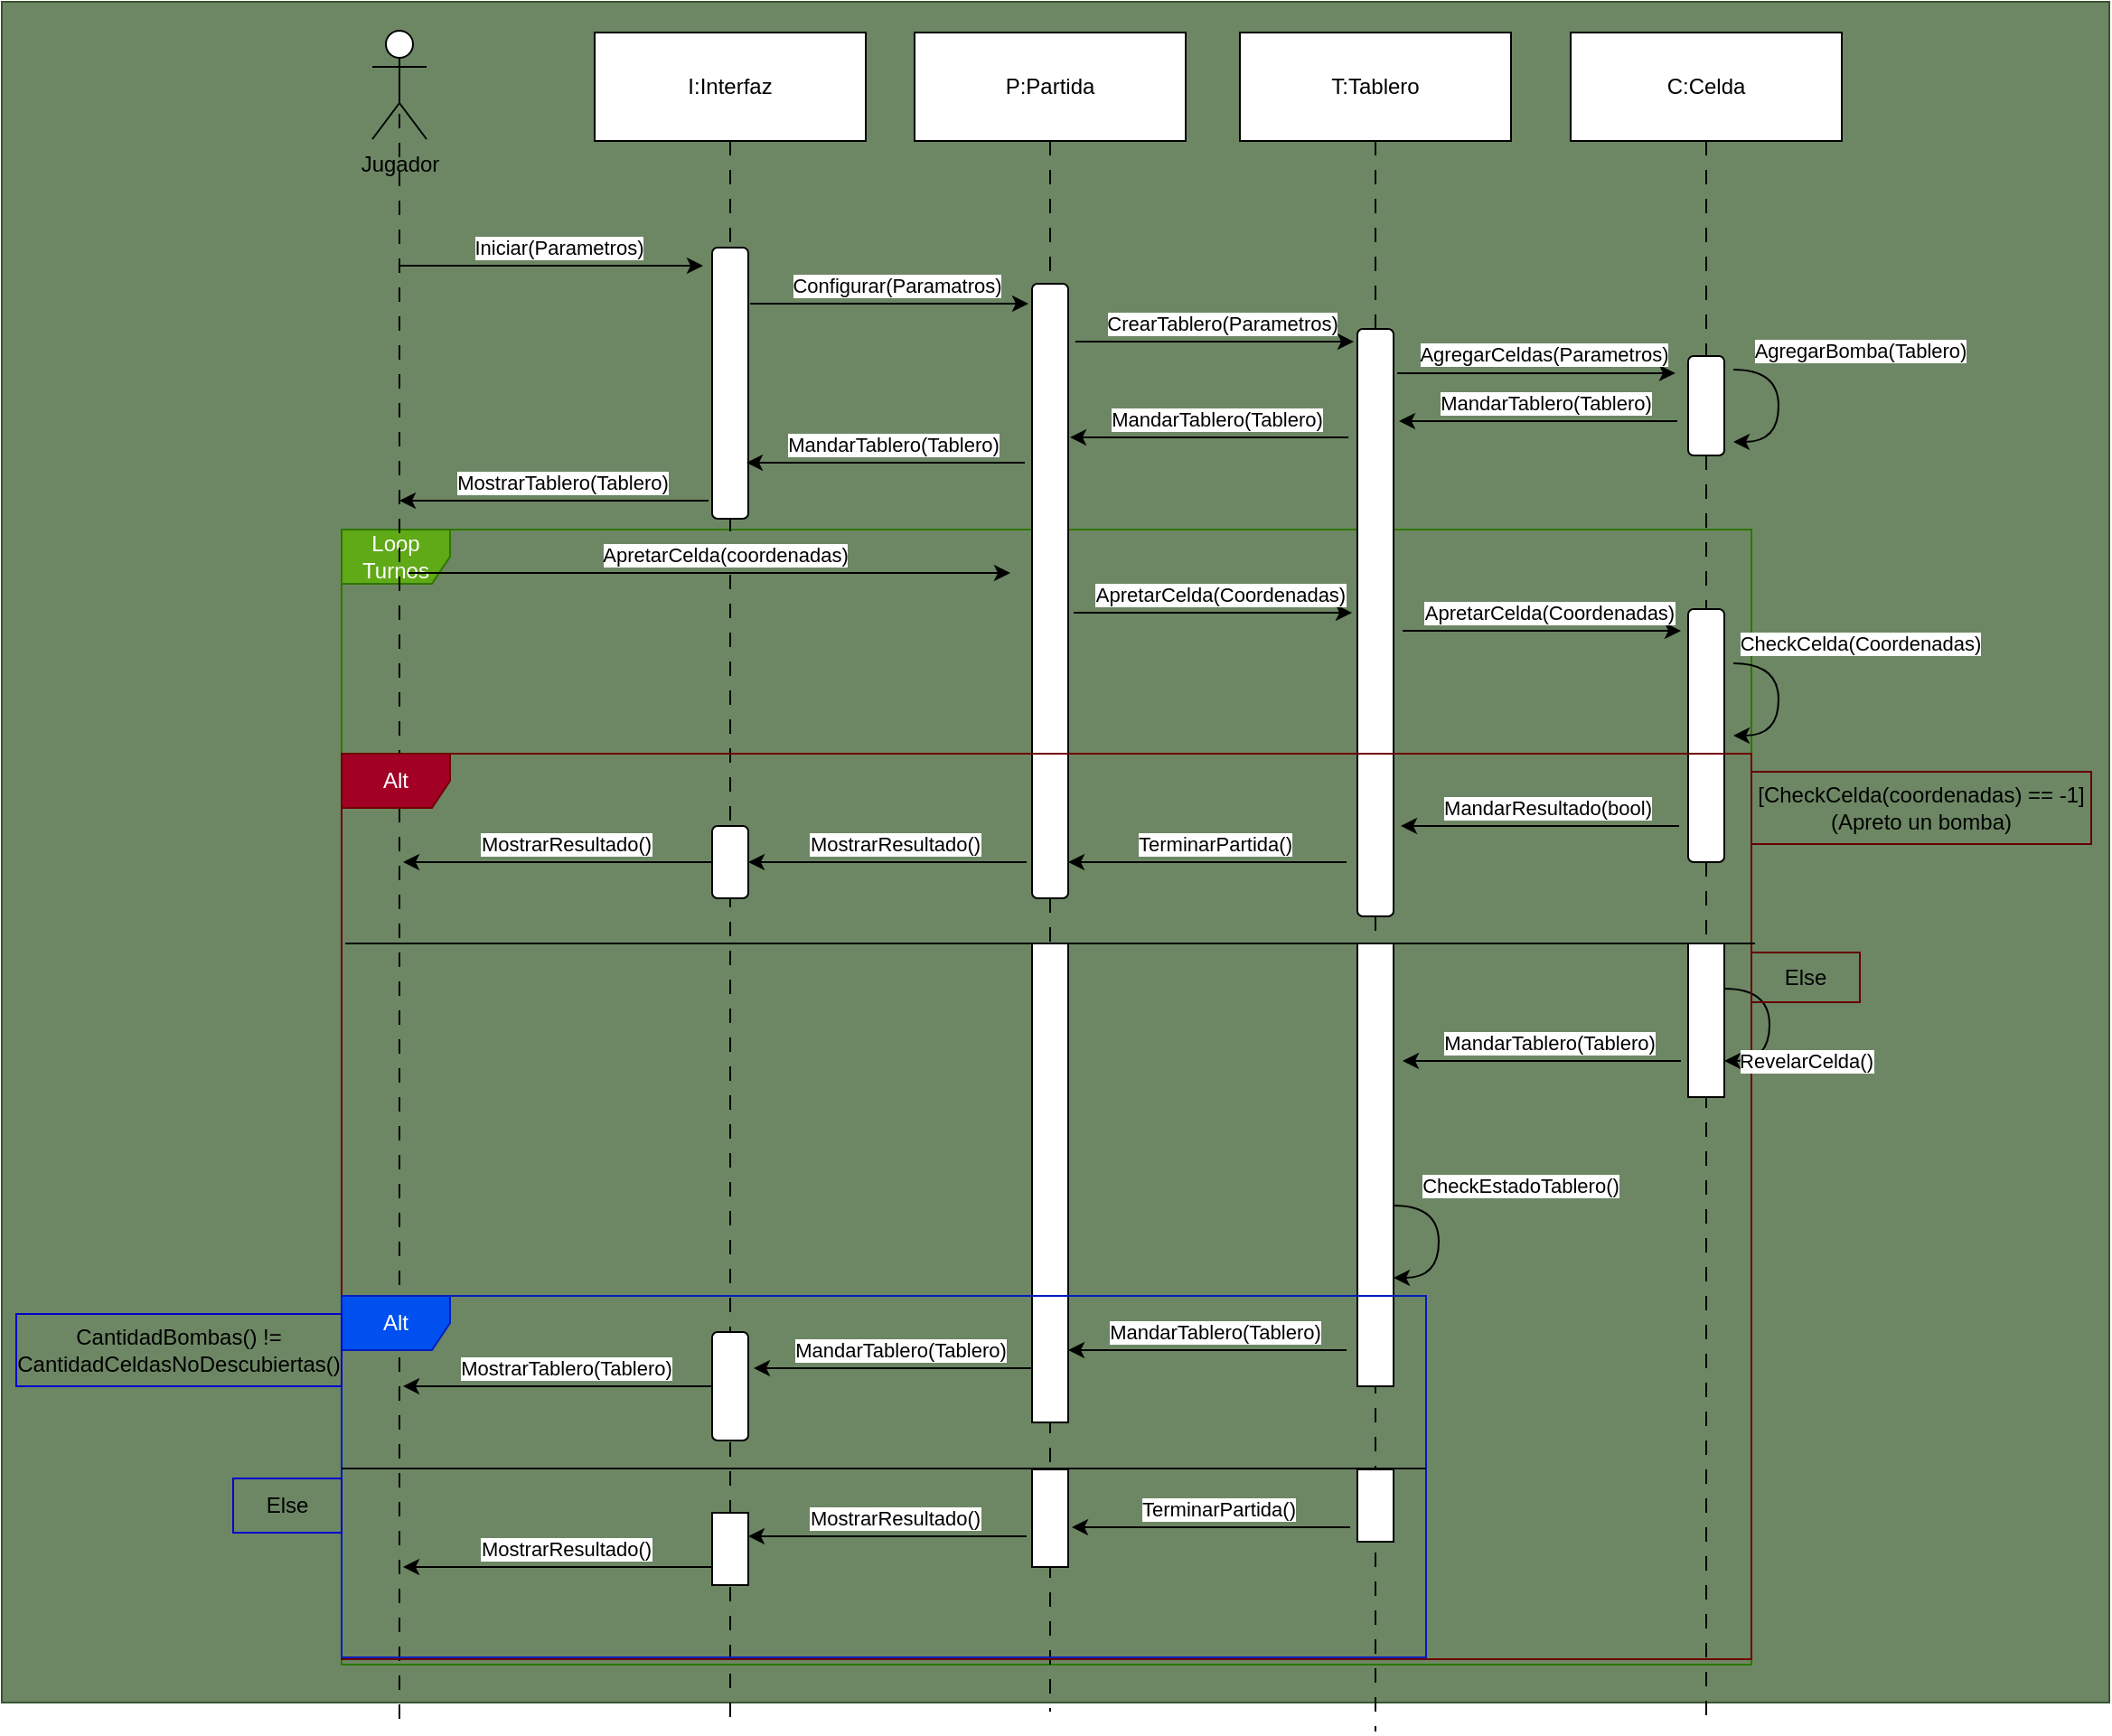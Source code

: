 <mxfile>
    <diagram id="FB4nzlBxA-Mqunqi3Js-" name="Page-1">
        <mxGraphModel dx="1820" dy="1106" grid="0" gridSize="10" guides="1" tooltips="1" connect="0" arrows="1" fold="1" page="0" pageScale="1" pageWidth="850" pageHeight="1100" background="none" math="0" shadow="0">
            <root>
                <mxCell id="0"/>
                <mxCell id="1" parent="0"/>
                <mxCell id="116" value="" style="rounded=0;whiteSpace=wrap;html=1;fillStyle=auto;strokeColor=#3A5431;fillColor=#6d8764;fontColor=#ffffff;" vertex="1" parent="1">
                    <mxGeometry x="-128" y="44" width="1166" height="941" as="geometry"/>
                </mxCell>
                <mxCell id="110" value="Loop Turnos" style="shape=umlFrame;whiteSpace=wrap;html=1;fillColor=#60a917;fontColor=#ffffff;strokeColor=#2D7600;" vertex="1" parent="1">
                    <mxGeometry x="60" y="336" width="780" height="628" as="geometry"/>
                </mxCell>
                <mxCell id="2" value="Jugador" style="shape=umlActor;verticalLabelPosition=bottom;verticalAlign=top;html=1;outlineConnect=0;" parent="1" vertex="1">
                    <mxGeometry x="77" y="60" width="30" height="60" as="geometry"/>
                </mxCell>
                <mxCell id="7" style="edgeStyle=none;html=1;exitX=0.5;exitY=1;exitDx=0;exitDy=0;endArrow=none;endFill=0;dashed=1;dashPattern=8 8;startArrow=none;" parent="1" source="21" edge="1">
                    <mxGeometry relative="1" as="geometry">
                        <mxPoint x="452" y="990" as="targetPoint"/>
                    </mxGeometry>
                </mxCell>
                <mxCell id="3" value="P:Partida" style="rounded=0;whiteSpace=wrap;html=1;" parent="1" vertex="1">
                    <mxGeometry x="377" y="61" width="150" height="60" as="geometry"/>
                </mxCell>
                <mxCell id="5" value="T:Tablero" style="rounded=0;whiteSpace=wrap;html=1;" parent="1" vertex="1">
                    <mxGeometry x="557" y="61" width="150" height="60" as="geometry"/>
                </mxCell>
                <mxCell id="9" style="edgeStyle=none;html=1;exitX=0.5;exitY=1;exitDx=0;exitDy=0;endArrow=none;endFill=0;dashed=1;dashPattern=8 8;startArrow=none;" parent="1" source="24" edge="1">
                    <mxGeometry relative="1" as="geometry">
                        <mxPoint x="632" y="1001" as="targetPoint"/>
                        <mxPoint x="462" y="131" as="sourcePoint"/>
                    </mxGeometry>
                </mxCell>
                <mxCell id="16" style="edgeStyle=none;html=1;endArrow=none;endFill=0;dashed=1;dashPattern=8 8;startArrow=none;exitX=0.5;exitY=0.5;exitDx=0;exitDy=0;exitPerimeter=0;" parent="1" source="2" edge="1">
                    <mxGeometry relative="1" as="geometry">
                        <mxPoint x="92" y="997" as="targetPoint"/>
                        <mxPoint x="7" y="410" as="sourcePoint"/>
                    </mxGeometry>
                </mxCell>
                <mxCell id="22" value="" style="edgeStyle=none;html=1;exitX=0.5;exitY=1;exitDx=0;exitDy=0;endArrow=none;endFill=0;dashed=1;dashPattern=8 8;entryX=0.5;entryY=0;entryDx=0;entryDy=0;" parent="1" source="3" target="21" edge="1">
                    <mxGeometry relative="1" as="geometry">
                        <mxPoint x="452" y="641" as="targetPoint"/>
                        <mxPoint x="452" y="121" as="sourcePoint"/>
                    </mxGeometry>
                </mxCell>
                <mxCell id="21" value="" style="rounded=1;whiteSpace=wrap;html=1;" parent="1" vertex="1">
                    <mxGeometry x="442" y="200" width="20" height="340" as="geometry"/>
                </mxCell>
                <mxCell id="25" value="" style="edgeStyle=none;html=1;exitX=0.5;exitY=1;exitDx=0;exitDy=0;endArrow=none;endFill=0;dashed=1;dashPattern=8 8;entryX=0.5;entryY=0;entryDx=0;entryDy=0;" parent="1" source="5" target="24" edge="1">
                    <mxGeometry relative="1" as="geometry">
                        <mxPoint x="632" y="641" as="targetPoint"/>
                        <mxPoint x="632" y="121" as="sourcePoint"/>
                    </mxGeometry>
                </mxCell>
                <mxCell id="24" value="" style="rounded=1;whiteSpace=wrap;html=1;" parent="1" vertex="1">
                    <mxGeometry x="622" y="225" width="20" height="325" as="geometry"/>
                </mxCell>
                <mxCell id="34" value="I:Interfaz" style="rounded=0;whiteSpace=wrap;html=1;" parent="1" vertex="1">
                    <mxGeometry x="200" y="61" width="150" height="60" as="geometry"/>
                </mxCell>
                <mxCell id="36" style="edgeStyle=none;html=1;endArrow=none;endFill=0;dashed=1;dashPattern=8 8;startArrow=none;" parent="1" source="34" edge="1">
                    <mxGeometry relative="1" as="geometry">
                        <mxPoint x="275" y="993" as="targetPoint"/>
                        <mxPoint x="275" y="111" as="sourcePoint"/>
                    </mxGeometry>
                </mxCell>
                <mxCell id="38" value="" style="rounded=1;whiteSpace=wrap;html=1;" parent="1" vertex="1">
                    <mxGeometry x="265" y="180" width="20" height="150" as="geometry"/>
                </mxCell>
                <mxCell id="39" value="Iniciar(Parametros)" style="endArrow=classic;html=1;curved=1;jumpStyle=arc;endFill=1;" parent="1" edge="1">
                    <mxGeometry x="0.048" y="10" width="50" height="50" relative="1" as="geometry">
                        <mxPoint x="92" y="190" as="sourcePoint"/>
                        <mxPoint x="260" y="190" as="targetPoint"/>
                        <mxPoint as="offset"/>
                    </mxGeometry>
                </mxCell>
                <mxCell id="40" value="Configurar(Paramatros)" style="endArrow=classic;html=1;curved=1;jumpStyle=arc;endFill=1;" parent="1" edge="1">
                    <mxGeometry x="0.048" y="10" width="50" height="50" relative="1" as="geometry">
                        <mxPoint x="286" y="211" as="sourcePoint"/>
                        <mxPoint x="440" y="211" as="targetPoint"/>
                        <mxPoint as="offset"/>
                    </mxGeometry>
                </mxCell>
                <mxCell id="41" value="CrearTablero(Parametros)" style="endArrow=classic;html=1;curved=1;jumpStyle=arc;endFill=1;" parent="1" edge="1">
                    <mxGeometry x="0.048" y="10" width="50" height="50" relative="1" as="geometry">
                        <mxPoint x="466" y="232" as="sourcePoint"/>
                        <mxPoint x="620" y="232" as="targetPoint"/>
                        <mxPoint as="offset"/>
                    </mxGeometry>
                </mxCell>
                <mxCell id="42" value="CheckCelda(Coordenadas)" style="endArrow=classic;html=1;endFill=1;jumpStyle=arc;startArrow=none;startFill=0;edgeStyle=orthogonalEdgeStyle;curved=1;" parent="1" edge="1">
                    <mxGeometry x="-0.444" y="46" width="50" height="50" relative="1" as="geometry">
                        <mxPoint x="830" y="410" as="sourcePoint"/>
                        <mxPoint x="830" y="450" as="targetPoint"/>
                        <mxPoint x="-1" y="-11" as="offset"/>
                        <Array as="points">
                            <mxPoint x="855" y="410"/>
                            <mxPoint x="855" y="450"/>
                            <mxPoint x="830" y="450"/>
                        </Array>
                    </mxGeometry>
                </mxCell>
                <mxCell id="47" value="MandarTablero(Tablero)" style="endArrow=none;html=1;curved=1;jumpStyle=arc;endFill=0;startArrow=classic;startFill=1;" parent="1" edge="1">
                    <mxGeometry x="0.048" y="10" width="50" height="50" relative="1" as="geometry">
                        <mxPoint x="463" y="285" as="sourcePoint"/>
                        <mxPoint x="617" y="285" as="targetPoint"/>
                        <mxPoint as="offset"/>
                    </mxGeometry>
                </mxCell>
                <mxCell id="48" value="MandarTablero(Tablero)" style="endArrow=none;html=1;curved=1;jumpStyle=arc;endFill=0;startArrow=classic;startFill=1;" parent="1" edge="1">
                    <mxGeometry x="0.048" y="10" width="50" height="50" relative="1" as="geometry">
                        <mxPoint x="284" y="299" as="sourcePoint"/>
                        <mxPoint x="438" y="299" as="targetPoint"/>
                        <mxPoint as="offset"/>
                    </mxGeometry>
                </mxCell>
                <mxCell id="50" value="MostrarTablero(Tablero)" style="endArrow=none;html=1;curved=1;jumpStyle=arc;endFill=0;startArrow=classic;startFill=1;" parent="1" edge="1">
                    <mxGeometry x="0.048" y="10" width="50" height="50" relative="1" as="geometry">
                        <mxPoint x="92" y="320" as="sourcePoint"/>
                        <mxPoint x="263.0" y="320" as="targetPoint"/>
                        <mxPoint as="offset"/>
                    </mxGeometry>
                </mxCell>
                <mxCell id="51" value="ApretarCelda(coordenadas)" style="endArrow=classic;html=1;curved=1;jumpStyle=arc;endFill=1;" parent="1" edge="1">
                    <mxGeometry x="0.048" y="10" width="50" height="50" relative="1" as="geometry">
                        <mxPoint x="97" y="360" as="sourcePoint"/>
                        <mxPoint x="430" y="360" as="targetPoint"/>
                        <mxPoint as="offset"/>
                    </mxGeometry>
                </mxCell>
                <mxCell id="52" value="ApretarCelda(Coordenadas)" style="endArrow=classic;html=1;curved=1;jumpStyle=arc;endFill=1;" parent="1" edge="1">
                    <mxGeometry x="0.048" y="10" width="50" height="50" relative="1" as="geometry">
                        <mxPoint x="465" y="382" as="sourcePoint"/>
                        <mxPoint x="619" y="382" as="targetPoint"/>
                        <mxPoint as="offset"/>
                    </mxGeometry>
                </mxCell>
                <mxCell id="54" value="C:Celda" style="rounded=0;whiteSpace=wrap;html=1;" parent="1" vertex="1">
                    <mxGeometry x="740" y="61" width="150" height="60" as="geometry"/>
                </mxCell>
                <mxCell id="55" style="edgeStyle=none;html=1;exitX=0.5;exitY=1;exitDx=0;exitDy=0;endArrow=none;endFill=0;dashed=1;dashPattern=8 8;startArrow=none;" parent="1" source="58" edge="1">
                    <mxGeometry relative="1" as="geometry">
                        <mxPoint x="815" y="993" as="targetPoint"/>
                        <mxPoint x="645" y="131" as="sourcePoint"/>
                    </mxGeometry>
                </mxCell>
                <mxCell id="57" value="" style="edgeStyle=none;html=1;exitX=0.5;exitY=1;exitDx=0;exitDy=0;endArrow=none;endFill=0;dashed=1;dashPattern=8 8;entryX=0.5;entryY=0;entryDx=0;entryDy=0;startArrow=none;" parent="1" source="60" target="58" edge="1">
                    <mxGeometry relative="1" as="geometry">
                        <mxPoint x="815" y="641" as="targetPoint"/>
                        <mxPoint x="815" y="121" as="sourcePoint"/>
                    </mxGeometry>
                </mxCell>
                <mxCell id="58" value="" style="rounded=1;whiteSpace=wrap;html=1;" parent="1" vertex="1">
                    <mxGeometry x="805" y="380" width="20" height="140" as="geometry"/>
                </mxCell>
                <mxCell id="59" value="ApretarCelda(Coordenadas)" style="endArrow=classic;html=1;curved=1;jumpStyle=arc;endFill=1;" parent="1" edge="1">
                    <mxGeometry x="0.048" y="10" width="50" height="50" relative="1" as="geometry">
                        <mxPoint x="647" y="392" as="sourcePoint"/>
                        <mxPoint x="801" y="392" as="targetPoint"/>
                        <mxPoint as="offset"/>
                    </mxGeometry>
                </mxCell>
                <mxCell id="61" value="" style="edgeStyle=none;html=1;exitX=0.5;exitY=1;exitDx=0;exitDy=0;endArrow=none;endFill=0;dashed=1;dashPattern=8 8;entryX=0.5;entryY=0;entryDx=0;entryDy=0;" parent="1" source="54" target="60" edge="1">
                    <mxGeometry relative="1" as="geometry">
                        <mxPoint x="815" y="380" as="targetPoint"/>
                        <mxPoint x="815" y="121" as="sourcePoint"/>
                    </mxGeometry>
                </mxCell>
                <mxCell id="60" value="" style="rounded=1;whiteSpace=wrap;html=1;" parent="1" vertex="1">
                    <mxGeometry x="805" y="240" width="20" height="55" as="geometry"/>
                </mxCell>
                <mxCell id="62" value="AgregarCeldas(Parametros)" style="endArrow=classic;html=1;curved=1;jumpStyle=arc;endFill=1;" parent="1" edge="1">
                    <mxGeometry x="0.048" y="10" width="50" height="50" relative="1" as="geometry">
                        <mxPoint x="644" y="249.44" as="sourcePoint"/>
                        <mxPoint x="798" y="249.44" as="targetPoint"/>
                        <mxPoint as="offset"/>
                    </mxGeometry>
                </mxCell>
                <mxCell id="64" value="MandarTablero(Tablero)" style="endArrow=none;html=1;curved=1;jumpStyle=arc;endFill=0;startArrow=classic;startFill=1;" parent="1" edge="1">
                    <mxGeometry x="0.048" y="10" width="50" height="50" relative="1" as="geometry">
                        <mxPoint x="645" y="276" as="sourcePoint"/>
                        <mxPoint x="799" y="276" as="targetPoint"/>
                        <mxPoint as="offset"/>
                    </mxGeometry>
                </mxCell>
                <mxCell id="65" value="AgregarBomba(Tablero)" style="endArrow=classic;html=1;endFill=1;jumpStyle=arc;startArrow=none;startFill=0;edgeStyle=orthogonalEdgeStyle;curved=1;" parent="1" edge="1">
                    <mxGeometry x="-0.444" y="46" width="50" height="50" relative="1" as="geometry">
                        <mxPoint x="830" y="247.5" as="sourcePoint"/>
                        <mxPoint x="830" y="287.5" as="targetPoint"/>
                        <mxPoint x="-1" y="-11" as="offset"/>
                        <Array as="points">
                            <mxPoint x="855" y="247.5"/>
                            <mxPoint x="855" y="287.5"/>
                            <mxPoint x="830" y="287.5"/>
                        </Array>
                    </mxGeometry>
                </mxCell>
                <mxCell id="66" value="Alt" style="shape=umlFrame;whiteSpace=wrap;html=1;fillColor=#a20025;fontColor=#ffffff;strokeColor=#6F0000;" parent="1" vertex="1">
                    <mxGeometry x="60" y="460" width="780" height="501" as="geometry"/>
                </mxCell>
                <mxCell id="67" value="" style="line;strokeWidth=1;fillColor=none;align=left;verticalAlign=middle;spacingTop=-1;spacingLeft=3;spacingRight=3;rotatable=0;labelPosition=right;points=[];portConstraint=eastwest;strokeColor=inherit;" parent="1" vertex="1">
                    <mxGeometry x="62" y="520" width="780" height="90" as="geometry"/>
                </mxCell>
                <mxCell id="72" value="MandarResultado(bool)" style="endArrow=none;html=1;curved=1;jumpStyle=arc;endFill=0;startArrow=classic;startFill=1;" parent="1" edge="1">
                    <mxGeometry x="0.048" y="10" width="50" height="50" relative="1" as="geometry">
                        <mxPoint x="646" y="500" as="sourcePoint"/>
                        <mxPoint x="800" y="500" as="targetPoint"/>
                        <mxPoint as="offset"/>
                    </mxGeometry>
                </mxCell>
                <mxCell id="73" value="TerminarPartida()" style="endArrow=none;html=1;curved=1;jumpStyle=arc;endFill=0;startArrow=classic;startFill=1;" parent="1" edge="1">
                    <mxGeometry x="0.048" y="10" width="50" height="50" relative="1" as="geometry">
                        <mxPoint x="462" y="520" as="sourcePoint"/>
                        <mxPoint x="616" y="520" as="targetPoint"/>
                        <mxPoint as="offset"/>
                    </mxGeometry>
                </mxCell>
                <mxCell id="74" value="MostrarResultado()" style="endArrow=none;html=1;curved=1;jumpStyle=arc;endFill=0;startArrow=classic;startFill=1;" parent="1" edge="1">
                    <mxGeometry x="0.048" y="10" width="50" height="50" relative="1" as="geometry">
                        <mxPoint x="285" y="520" as="sourcePoint"/>
                        <mxPoint x="439" y="520" as="targetPoint"/>
                        <mxPoint as="offset"/>
                    </mxGeometry>
                </mxCell>
                <mxCell id="75" value="" style="rounded=1;whiteSpace=wrap;html=1;" parent="1" vertex="1">
                    <mxGeometry x="265" y="500" width="20" height="40" as="geometry"/>
                </mxCell>
                <mxCell id="76" value="MostrarResultado()" style="endArrow=none;html=1;curved=1;jumpStyle=arc;endFill=0;startArrow=classic;startFill=1;" parent="1" edge="1">
                    <mxGeometry x="0.048" y="10" width="50" height="50" relative="1" as="geometry">
                        <mxPoint x="94" y="520" as="sourcePoint"/>
                        <mxPoint x="265.0" y="520" as="targetPoint"/>
                        <mxPoint as="offset"/>
                    </mxGeometry>
                </mxCell>
                <mxCell id="78" value="" style="rounded=0;whiteSpace=wrap;html=1;" parent="1" vertex="1">
                    <mxGeometry x="805" y="565" width="20" height="85" as="geometry"/>
                </mxCell>
                <mxCell id="79" value="" style="rounded=0;whiteSpace=wrap;html=1;" parent="1" vertex="1">
                    <mxGeometry x="622" y="565" width="20" height="245" as="geometry"/>
                </mxCell>
                <mxCell id="80" value="" style="rounded=0;whiteSpace=wrap;html=1;" parent="1" vertex="1">
                    <mxGeometry x="442" y="565" width="20" height="265" as="geometry"/>
                </mxCell>
                <mxCell id="88" value="RevelarCelda()" style="endArrow=classic;html=1;endFill=1;jumpStyle=arc;startArrow=none;startFill=0;edgeStyle=orthogonalEdgeStyle;curved=1;" edge="1" parent="1">
                    <mxGeometry x="0.443" y="20" width="50" height="50" relative="1" as="geometry">
                        <mxPoint x="825" y="590.0" as="sourcePoint"/>
                        <mxPoint x="825" y="630.0" as="targetPoint"/>
                        <mxPoint x="20" y="-20" as="offset"/>
                        <Array as="points">
                            <mxPoint x="850" y="590"/>
                            <mxPoint x="850" y="630"/>
                            <mxPoint x="825" y="630"/>
                        </Array>
                    </mxGeometry>
                </mxCell>
                <mxCell id="89" value="MandarTablero(Tablero)" style="endArrow=none;html=1;curved=1;jumpStyle=arc;endFill=0;startArrow=classic;startFill=1;" edge="1" parent="1">
                    <mxGeometry x="0.048" y="10" width="50" height="50" relative="1" as="geometry">
                        <mxPoint x="647" y="630" as="sourcePoint"/>
                        <mxPoint x="801" y="630" as="targetPoint"/>
                        <mxPoint as="offset"/>
                    </mxGeometry>
                </mxCell>
                <mxCell id="90" value="MandarTablero(Tablero)" style="endArrow=none;html=1;curved=1;jumpStyle=arc;endFill=0;startArrow=classic;startFill=1;" edge="1" parent="1">
                    <mxGeometry x="0.048" y="10" width="50" height="50" relative="1" as="geometry">
                        <mxPoint x="462" y="790" as="sourcePoint"/>
                        <mxPoint x="616" y="790" as="targetPoint"/>
                        <mxPoint as="offset"/>
                    </mxGeometry>
                </mxCell>
                <mxCell id="91" value="MandarTablero(Tablero)" style="endArrow=none;html=1;curved=1;jumpStyle=arc;endFill=0;startArrow=classic;startFill=1;" edge="1" parent="1">
                    <mxGeometry x="0.048" y="10" width="50" height="50" relative="1" as="geometry">
                        <mxPoint x="288" y="800" as="sourcePoint"/>
                        <mxPoint x="442" y="800" as="targetPoint"/>
                        <mxPoint as="offset"/>
                    </mxGeometry>
                </mxCell>
                <mxCell id="92" value="" style="rounded=1;whiteSpace=wrap;html=1;" vertex="1" parent="1">
                    <mxGeometry x="265" y="780" width="20" height="60" as="geometry"/>
                </mxCell>
                <mxCell id="93" value="MostrarTablero(Tablero)" style="endArrow=none;html=1;curved=1;jumpStyle=arc;endFill=0;startArrow=classic;startFill=1;" edge="1" parent="1">
                    <mxGeometry x="0.048" y="10" width="50" height="50" relative="1" as="geometry">
                        <mxPoint x="94" y="810" as="sourcePoint"/>
                        <mxPoint x="265" y="810" as="targetPoint"/>
                        <mxPoint as="offset"/>
                    </mxGeometry>
                </mxCell>
                <mxCell id="94" value="CheckEstadoTablero()" style="endArrow=classic;html=1;endFill=1;jumpStyle=arc;startArrow=none;startFill=0;edgeStyle=orthogonalEdgeStyle;curved=1;" edge="1" parent="1">
                    <mxGeometry x="-0.444" y="46" width="50" height="50" relative="1" as="geometry">
                        <mxPoint x="642" y="710" as="sourcePoint"/>
                        <mxPoint x="642" y="750" as="targetPoint"/>
                        <mxPoint x="-1" y="-11" as="offset"/>
                        <Array as="points">
                            <mxPoint x="667" y="710"/>
                            <mxPoint x="667" y="750"/>
                            <mxPoint x="642" y="750"/>
                        </Array>
                    </mxGeometry>
                </mxCell>
                <mxCell id="97" value="Alt" style="shape=umlFrame;whiteSpace=wrap;html=1;fillColor=#0050ef;fontColor=#ffffff;strokeColor=#001DBC;" vertex="1" parent="1">
                    <mxGeometry x="60" y="760" width="600" height="200" as="geometry"/>
                </mxCell>
                <mxCell id="102" value="" style="line;strokeWidth=1;fillColor=none;align=left;verticalAlign=middle;spacingTop=-1;spacingLeft=3;spacingRight=3;rotatable=0;labelPosition=right;points=[];portConstraint=eastwest;strokeColor=inherit;" vertex="1" parent="1">
                    <mxGeometry x="60" y="810" width="600" height="91" as="geometry"/>
                </mxCell>
                <mxCell id="103" value="" style="rounded=0;whiteSpace=wrap;html=1;" vertex="1" parent="1">
                    <mxGeometry x="622" y="856" width="20" height="40" as="geometry"/>
                </mxCell>
                <mxCell id="104" value="" style="rounded=0;whiteSpace=wrap;html=1;" vertex="1" parent="1">
                    <mxGeometry x="442" y="856" width="20" height="54" as="geometry"/>
                </mxCell>
                <mxCell id="105" value="" style="rounded=0;whiteSpace=wrap;html=1;" vertex="1" parent="1">
                    <mxGeometry x="265" y="880" width="20" height="40" as="geometry"/>
                </mxCell>
                <mxCell id="106" value="TerminarPartida()" style="endArrow=none;html=1;curved=1;jumpStyle=arc;endFill=0;startArrow=classic;startFill=1;" edge="1" parent="1">
                    <mxGeometry x="0.048" y="10" width="50" height="50" relative="1" as="geometry">
                        <mxPoint x="464" y="888" as="sourcePoint"/>
                        <mxPoint x="618" y="888" as="targetPoint"/>
                        <mxPoint as="offset"/>
                    </mxGeometry>
                </mxCell>
                <mxCell id="107" value="MostrarResultado()" style="endArrow=none;html=1;curved=1;jumpStyle=arc;endFill=0;startArrow=classic;startFill=1;" edge="1" parent="1">
                    <mxGeometry x="0.048" y="10" width="50" height="50" relative="1" as="geometry">
                        <mxPoint x="285" y="893" as="sourcePoint"/>
                        <mxPoint x="439" y="893" as="targetPoint"/>
                        <mxPoint as="offset"/>
                    </mxGeometry>
                </mxCell>
                <mxCell id="109" value="MostrarResultado()" style="endArrow=none;html=1;curved=1;jumpStyle=arc;endFill=0;startArrow=classic;startFill=1;" edge="1" parent="1">
                    <mxGeometry x="0.048" y="10" width="50" height="50" relative="1" as="geometry">
                        <mxPoint x="94.0" y="910" as="sourcePoint"/>
                        <mxPoint x="265.0" y="910" as="targetPoint"/>
                        <mxPoint as="offset"/>
                    </mxGeometry>
                </mxCell>
                <mxCell id="111" value="[CheckCelda(coordenadas) == -1] (Apreto un bomba)" style="rounded=0;whiteSpace=wrap;html=1;fillColor=none;fillStyle=auto;strokeColor=#660000;align=center;" vertex="1" parent="1">
                    <mxGeometry x="840" y="470" width="188" height="40" as="geometry"/>
                </mxCell>
                <mxCell id="112" value="Else" style="rounded=0;whiteSpace=wrap;html=1;fillColor=none;fillStyle=auto;strokeColor=#660000;" vertex="1" parent="1">
                    <mxGeometry x="840" y="570" width="60" height="27.5" as="geometry"/>
                </mxCell>
                <mxCell id="113" value="Else" style="rounded=0;whiteSpace=wrap;html=1;fillColor=none;fillStyle=auto;strokeColor=#0000CC;" vertex="1" parent="1">
                    <mxGeometry y="861" width="60" height="30" as="geometry"/>
                </mxCell>
                <mxCell id="114" value="CantidadBombas() != CantidadCeldasNoDescubiertas()" style="rounded=0;whiteSpace=wrap;html=1;fillColor=none;fillStyle=auto;strokeColor=#0000CC;" vertex="1" parent="1">
                    <mxGeometry x="-120" y="770" width="180" height="40" as="geometry"/>
                </mxCell>
            </root>
        </mxGraphModel>
    </diagram>
</mxfile>